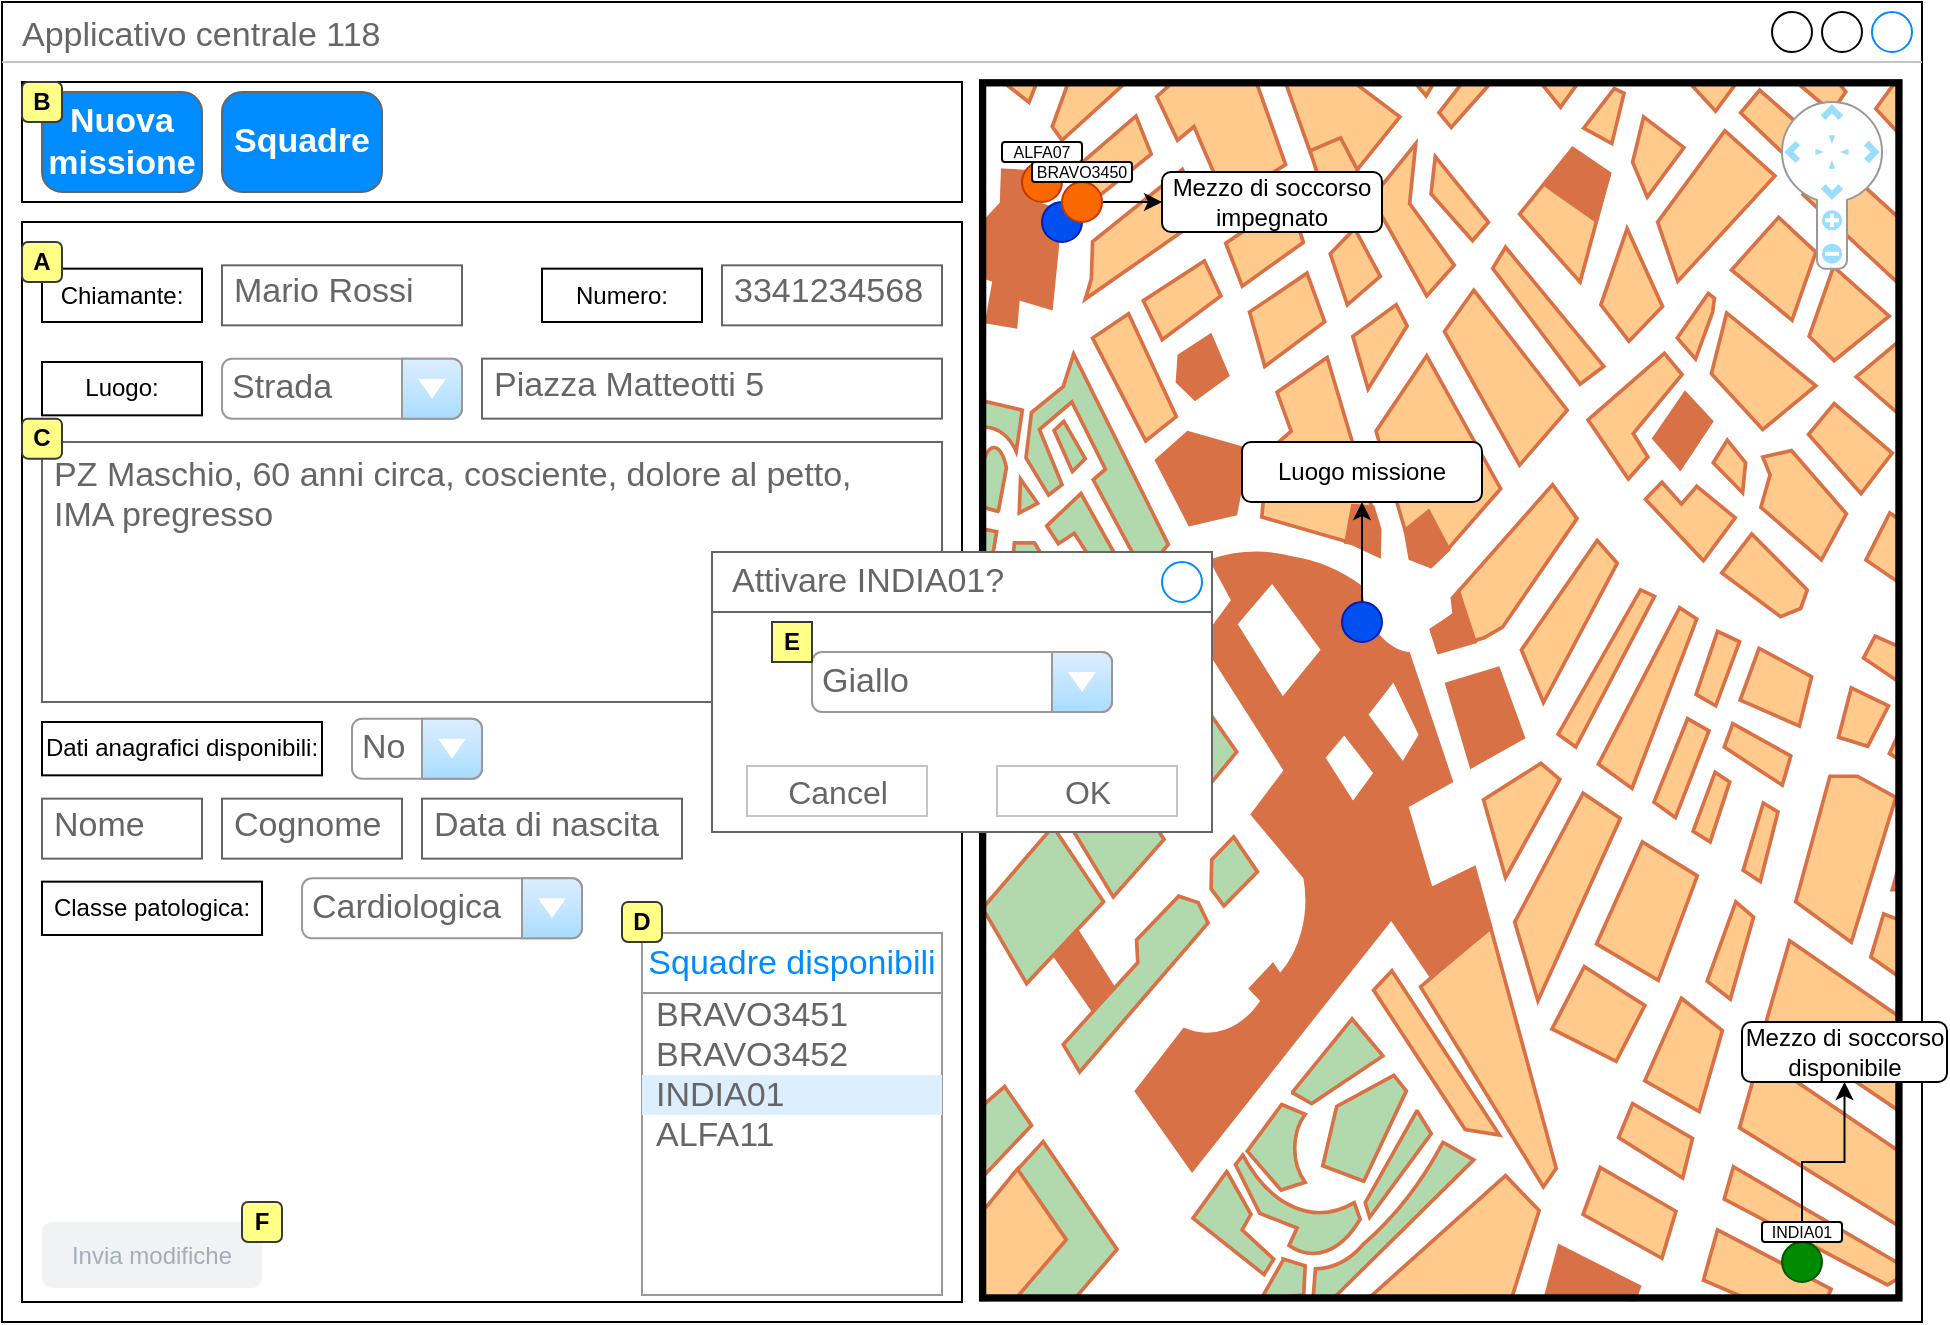 <mxfile version="24.0.4" type="device" pages="3">
  <diagram name="Centrale" id="j_mehAQaGmbBfb88ycC4">
    <mxGraphModel dx="2389" dy="1069" grid="1" gridSize="10" guides="1" tooltips="1" connect="1" arrows="1" fold="1" page="1" pageScale="1" pageWidth="827" pageHeight="1169" math="0" shadow="0">
      <root>
        <mxCell id="0" />
        <mxCell id="1" parent="0" />
        <mxCell id="FlXLi9PUTKlSXyYW-GBi-1" value="Applicativo centrale 118" style="strokeWidth=1;shadow=0;dashed=0;align=center;html=1;shape=mxgraph.mockup.containers.window;align=left;verticalAlign=top;spacingLeft=8;strokeColor2=#008cff;strokeColor3=#c4c4c4;fontColor=#666666;mainText=;fontSize=17;labelBackgroundColor=none;whiteSpace=wrap;" parent="1" vertex="1">
          <mxGeometry x="-820" y="10" width="960" height="660" as="geometry" />
        </mxCell>
        <mxCell id="FlXLi9PUTKlSXyYW-GBi-2" value="" style="verticalLabelPosition=bottom;shadow=0;dashed=0;align=center;html=1;verticalAlign=top;strokeWidth=1;shape=mxgraph.mockup.misc.map;" parent="1" vertex="1">
          <mxGeometry x="-330" y="50" width="460" height="610" as="geometry" />
        </mxCell>
        <mxCell id="FlXLi9PUTKlSXyYW-GBi-3" value="" style="verticalLabelPosition=bottom;shadow=0;dashed=0;align=center;html=1;verticalAlign=top;strokeWidth=1;shape=mxgraph.mockup.navigation.mapNavigator;fillColor2=#99ddff;strokeColor2=none;strokeColor3=#ffffff;strokeColor=#999999;" parent="1" vertex="1">
          <mxGeometry x="70" y="60" width="50" height="83.33" as="geometry" />
        </mxCell>
        <mxCell id="FlXLi9PUTKlSXyYW-GBi-13" value="" style="edgeStyle=orthogonalEdgeStyle;rounded=0;orthogonalLoop=1;jettySize=auto;html=1;" parent="1" source="FlXLi9PUTKlSXyYW-GBi-6" target="FlXLi9PUTKlSXyYW-GBi-12" edge="1">
          <mxGeometry relative="1" as="geometry" />
        </mxCell>
        <mxCell id="FlXLi9PUTKlSXyYW-GBi-6" value="" style="ellipse;whiteSpace=wrap;html=1;aspect=fixed;fillColor=#0050ef;strokeColor=#001DBC;fontColor=#ffffff;" parent="1" vertex="1">
          <mxGeometry x="-150" y="310" width="20" height="20" as="geometry" />
        </mxCell>
        <mxCell id="FlXLi9PUTKlSXyYW-GBi-15" value="" style="edgeStyle=orthogonalEdgeStyle;rounded=0;orthogonalLoop=1;jettySize=auto;html=1;" parent="1" source="FlXLi9PUTKlSXyYW-GBi-8" target="FlXLi9PUTKlSXyYW-GBi-14" edge="1">
          <mxGeometry relative="1" as="geometry" />
        </mxCell>
        <mxCell id="FlXLi9PUTKlSXyYW-GBi-8" value="" style="ellipse;whiteSpace=wrap;html=1;aspect=fixed;fillColor=#008a00;strokeColor=#005700;fontColor=#ffffff;" parent="1" vertex="1">
          <mxGeometry x="70" y="630" width="20" height="20" as="geometry" />
        </mxCell>
        <mxCell id="FlXLi9PUTKlSXyYW-GBi-9" value="" style="ellipse;whiteSpace=wrap;html=1;aspect=fixed;fillColor=#0050ef;strokeColor=#001DBC;fontColor=#ffffff;" parent="1" vertex="1">
          <mxGeometry x="-300" y="110" width="20" height="20" as="geometry" />
        </mxCell>
        <mxCell id="FlXLi9PUTKlSXyYW-GBi-17" value="" style="edgeStyle=orthogonalEdgeStyle;rounded=0;orthogonalLoop=1;jettySize=auto;html=1;" parent="1" source="FlXLi9PUTKlSXyYW-GBi-10" target="FlXLi9PUTKlSXyYW-GBi-16" edge="1">
          <mxGeometry relative="1" as="geometry" />
        </mxCell>
        <mxCell id="FlXLi9PUTKlSXyYW-GBi-10" value="" style="ellipse;whiteSpace=wrap;html=1;aspect=fixed;fillColor=#fa6800;strokeColor=#C73500;fontColor=#000000;" parent="1" vertex="1">
          <mxGeometry x="-290" y="100" width="20" height="20" as="geometry" />
        </mxCell>
        <mxCell id="FlXLi9PUTKlSXyYW-GBi-11" value="" style="ellipse;whiteSpace=wrap;html=1;aspect=fixed;fillColor=#fa6800;strokeColor=#C73500;fontColor=#000000;" parent="1" vertex="1">
          <mxGeometry x="-310" y="90" width="20" height="20" as="geometry" />
        </mxCell>
        <mxCell id="FlXLi9PUTKlSXyYW-GBi-12" value="Luogo missione" style="rounded=1;whiteSpace=wrap;html=1;" parent="1" vertex="1">
          <mxGeometry x="-200" y="230" width="120" height="30" as="geometry" />
        </mxCell>
        <mxCell id="FlXLi9PUTKlSXyYW-GBi-14" value="Mezzo di soccorso disponibile" style="rounded=1;whiteSpace=wrap;html=1;" parent="1" vertex="1">
          <mxGeometry x="50" y="520" width="102.5" height="30" as="geometry" />
        </mxCell>
        <mxCell id="FlXLi9PUTKlSXyYW-GBi-16" value="Mezzo di soccorso impegnato" style="rounded=1;whiteSpace=wrap;html=1;" parent="1" vertex="1">
          <mxGeometry x="-240" y="95" width="110" height="30" as="geometry" />
        </mxCell>
        <mxCell id="FlXLi9PUTKlSXyYW-GBi-18" value="" style="rounded=0;whiteSpace=wrap;html=1;" parent="1" vertex="1">
          <mxGeometry x="-810" y="50" width="470" height="60" as="geometry" />
        </mxCell>
        <mxCell id="FlXLi9PUTKlSXyYW-GBi-19" value="Nuova missione" style="strokeWidth=1;shadow=0;dashed=0;align=center;html=1;shape=mxgraph.mockup.buttons.button;strokeColor=#666666;fontColor=#ffffff;mainText=;buttonStyle=round;fontSize=17;fontStyle=1;fillColor=#008cff;whiteSpace=wrap;" parent="1" vertex="1">
          <mxGeometry x="-800" y="55" width="80" height="50" as="geometry" />
        </mxCell>
        <mxCell id="FlXLi9PUTKlSXyYW-GBi-20" value="" style="rounded=0;whiteSpace=wrap;html=1;" parent="1" vertex="1">
          <mxGeometry x="-810" y="120" width="470" height="540" as="geometry" />
        </mxCell>
        <mxCell id="FlXLi9PUTKlSXyYW-GBi-21" value="Mario Rossi" style="strokeWidth=1;shadow=0;dashed=0;align=center;html=1;shape=mxgraph.mockup.text.textBox;fontColor=#666666;align=left;fontSize=17;spacingLeft=4;spacingTop=-3;whiteSpace=wrap;strokeColor=#666666;mainText=" parent="1" vertex="1">
          <mxGeometry x="-710" y="141.67" width="120" height="30" as="geometry" />
        </mxCell>
        <mxCell id="FlXLi9PUTKlSXyYW-GBi-23" value="Chiamante:" style="rounded=0;whiteSpace=wrap;html=1;" parent="1" vertex="1">
          <mxGeometry x="-800" y="143.33" width="80" height="26.67" as="geometry" />
        </mxCell>
        <mxCell id="FlXLi9PUTKlSXyYW-GBi-24" value="Numero:" style="rounded=0;whiteSpace=wrap;html=1;" parent="1" vertex="1">
          <mxGeometry x="-550" y="143.33" width="80" height="26.67" as="geometry" />
        </mxCell>
        <mxCell id="FlXLi9PUTKlSXyYW-GBi-25" value="3341234568" style="strokeWidth=1;shadow=0;dashed=0;align=center;html=1;shape=mxgraph.mockup.text.textBox;fontColor=#666666;align=left;fontSize=17;spacingLeft=4;spacingTop=-3;whiteSpace=wrap;strokeColor=#666666;mainText=" parent="1" vertex="1">
          <mxGeometry x="-460" y="141.67" width="110" height="30" as="geometry" />
        </mxCell>
        <mxCell id="FlXLi9PUTKlSXyYW-GBi-26" value="Squadre" style="strokeWidth=1;shadow=0;dashed=0;align=center;html=1;shape=mxgraph.mockup.buttons.button;strokeColor=#666666;fontColor=#ffffff;mainText=;buttonStyle=round;fontSize=17;fontStyle=1;fillColor=#008cff;whiteSpace=wrap;" parent="1" vertex="1">
          <mxGeometry x="-710" y="55" width="80" height="50" as="geometry" />
        </mxCell>
        <mxCell id="FlXLi9PUTKlSXyYW-GBi-28" value="PZ Maschio, 60 anni circa, cosciente, dolore al petto,&lt;div&gt;IMA pregresso&lt;/div&gt;" style="strokeWidth=1;shadow=0;dashed=0;align=center;html=1;shape=mxgraph.mockup.text.textBox;fontColor=#666666;align=left;fontSize=17;spacingLeft=4;spacingTop=0;whiteSpace=wrap;strokeColor=#666666;mainText=;labelPosition=center;verticalLabelPosition=middle;verticalAlign=top;spacing=2;" parent="1" vertex="1">
          <mxGeometry x="-800" y="230" width="450" height="130" as="geometry" />
        </mxCell>
        <mxCell id="FlXLi9PUTKlSXyYW-GBi-31" value="ALFA07" style="rounded=1;whiteSpace=wrap;html=1;fontSize=8;" parent="1" vertex="1">
          <mxGeometry x="-320" y="80" width="40" height="10" as="geometry" />
        </mxCell>
        <mxCell id="FlXLi9PUTKlSXyYW-GBi-32" value="BRAVO3450" style="rounded=1;whiteSpace=wrap;html=1;fontSize=8;" parent="1" vertex="1">
          <mxGeometry x="-305" y="90" width="50" height="10" as="geometry" />
        </mxCell>
        <mxCell id="FlXLi9PUTKlSXyYW-GBi-33" value="INDIA01" style="rounded=1;whiteSpace=wrap;html=1;fontSize=8;" parent="1" vertex="1">
          <mxGeometry x="60" y="620" width="40" height="10" as="geometry" />
        </mxCell>
        <mxCell id="FlXLi9PUTKlSXyYW-GBi-35" value="" style="strokeWidth=1;shadow=0;dashed=0;align=center;html=1;shape=mxgraph.mockup.forms.rrect;rSize=0;strokeColor=#999999;fillColor=#ffffff;" parent="1" vertex="1">
          <mxGeometry x="-500" y="476.5" width="150" height="180" as="geometry" />
        </mxCell>
        <mxCell id="FlXLi9PUTKlSXyYW-GBi-36" value="Squadre disponibili" style="strokeWidth=1;shadow=0;dashed=0;align=center;html=1;shape=mxgraph.mockup.forms.rrect;rSize=0;strokeColor=#999999;fontColor=#008cff;fontSize=17;fillColor=#ffffff;resizeWidth=1;whiteSpace=wrap;" parent="FlXLi9PUTKlSXyYW-GBi-35" vertex="1">
          <mxGeometry width="150" height="30" relative="1" as="geometry">
            <mxPoint y="-1" as="offset" />
          </mxGeometry>
        </mxCell>
        <mxCell id="FlXLi9PUTKlSXyYW-GBi-37" value="BRAVO3451" style="strokeWidth=1;shadow=0;dashed=0;align=center;html=1;shape=mxgraph.mockup.forms.anchor;fontSize=17;fontColor=#666666;align=left;spacingLeft=5;resizeWidth=1;whiteSpace=wrap;" parent="FlXLi9PUTKlSXyYW-GBi-35" vertex="1">
          <mxGeometry width="150" height="20" relative="1" as="geometry">
            <mxPoint y="30" as="offset" />
          </mxGeometry>
        </mxCell>
        <mxCell id="FlXLi9PUTKlSXyYW-GBi-38" value="BRAVO3452" style="strokeWidth=1;shadow=0;dashed=0;align=center;html=1;shape=mxgraph.mockup.forms.anchor;fontSize=17;fontColor=#666666;align=left;spacingLeft=5;resizeWidth=1;whiteSpace=wrap;" parent="FlXLi9PUTKlSXyYW-GBi-35" vertex="1">
          <mxGeometry width="150" height="20" relative="1" as="geometry">
            <mxPoint y="50" as="offset" />
          </mxGeometry>
        </mxCell>
        <mxCell id="FlXLi9PUTKlSXyYW-GBi-39" value="INDIA01" style="strokeWidth=1;shadow=0;dashed=0;align=center;html=1;shape=mxgraph.mockup.forms.rrect;rSize=0;fontSize=17;fontColor=#666666;align=left;spacingLeft=5;fillColor=#ddeeff;strokeColor=none;resizeWidth=1;whiteSpace=wrap;" parent="FlXLi9PUTKlSXyYW-GBi-35" vertex="1">
          <mxGeometry width="150" height="20" relative="1" as="geometry">
            <mxPoint y="70" as="offset" />
          </mxGeometry>
        </mxCell>
        <mxCell id="FlXLi9PUTKlSXyYW-GBi-40" value="ALFA11" style="strokeWidth=1;shadow=0;dashed=0;align=center;html=1;shape=mxgraph.mockup.forms.anchor;fontSize=17;fontColor=#666666;align=left;spacingLeft=5;resizeWidth=1;whiteSpace=wrap;" parent="FlXLi9PUTKlSXyYW-GBi-35" vertex="1">
          <mxGeometry width="150" height="20" relative="1" as="geometry">
            <mxPoint y="90" as="offset" />
          </mxGeometry>
        </mxCell>
        <mxCell id="FlXLi9PUTKlSXyYW-GBi-61" value="D" style="rounded=1;whiteSpace=wrap;html=1;fillColor=#ffff88;strokeColor=#36393d;fontStyle=1" parent="FlXLi9PUTKlSXyYW-GBi-35" vertex="1">
          <mxGeometry x="-10" y="-16.5" width="20" height="20" as="geometry" />
        </mxCell>
        <mxCell id="FlXLi9PUTKlSXyYW-GBi-41" value="" style="strokeWidth=1;shadow=0;dashed=0;align=center;html=1;shape=mxgraph.mockup.containers.rrect;rSize=0;strokeColor=#666666;fontColor=#666666;fontSize=17;verticalAlign=top;whiteSpace=wrap;fillColor=#ffffff;spacingTop=32;" parent="1" vertex="1">
          <mxGeometry x="-465" y="285" width="250" height="140" as="geometry" />
        </mxCell>
        <mxCell id="FlXLi9PUTKlSXyYW-GBi-42" value="Attivare INDIA01?" style="strokeWidth=1;shadow=0;dashed=0;align=center;html=1;shape=mxgraph.mockup.containers.rrect;rSize=0;fontSize=17;fontColor=#666666;strokeColor=#666666;align=left;spacingLeft=8;fillColor=none;resizeWidth=1;whiteSpace=wrap;" parent="FlXLi9PUTKlSXyYW-GBi-41" vertex="1">
          <mxGeometry width="250" height="30" relative="1" as="geometry" />
        </mxCell>
        <mxCell id="FlXLi9PUTKlSXyYW-GBi-43" value="" style="shape=ellipse;strokeColor=#008cff;resizable=0;fillColor=none;html=1;" parent="FlXLi9PUTKlSXyYW-GBi-42" vertex="1">
          <mxGeometry x="1" y="0.5" width="20" height="20" relative="1" as="geometry">
            <mxPoint x="-25" y="-10" as="offset" />
          </mxGeometry>
        </mxCell>
        <mxCell id="FlXLi9PUTKlSXyYW-GBi-44" value="Cancel" style="strokeWidth=1;shadow=0;dashed=0;align=center;html=1;shape=mxgraph.mockup.containers.rrect;rSize=0;fontSize=16;fontColor=#666666;strokeColor=#c4c4c4;whiteSpace=wrap;fillColor=none;" parent="FlXLi9PUTKlSXyYW-GBi-41" vertex="1">
          <mxGeometry x="0.25" y="1" width="90" height="25" relative="1" as="geometry">
            <mxPoint x="-45" y="-33" as="offset" />
          </mxGeometry>
        </mxCell>
        <mxCell id="FlXLi9PUTKlSXyYW-GBi-45" value="OK" style="strokeWidth=1;shadow=0;dashed=0;align=center;html=1;shape=mxgraph.mockup.containers.rrect;rSize=0;fontSize=16;fontColor=#666666;strokeColor=#c4c4c4;whiteSpace=wrap;fillColor=none;" parent="FlXLi9PUTKlSXyYW-GBi-41" vertex="1">
          <mxGeometry x="0.75" y="1" width="90" height="25" relative="1" as="geometry">
            <mxPoint x="-45" y="-33" as="offset" />
          </mxGeometry>
        </mxCell>
        <mxCell id="FlXLi9PUTKlSXyYW-GBi-46" value="Giallo" style="strokeWidth=1;shadow=0;dashed=0;align=center;html=1;shape=mxgraph.mockup.forms.comboBox;strokeColor=#999999;fillColor=#ddeeff;align=left;fillColor2=#aaddff;mainText=;fontColor=#666666;fontSize=17;spacingLeft=3;" parent="FlXLi9PUTKlSXyYW-GBi-41" vertex="1">
          <mxGeometry x="50" y="50" width="150" height="30" as="geometry" />
        </mxCell>
        <mxCell id="FlXLi9PUTKlSXyYW-GBi-62" value="E" style="rounded=1;whiteSpace=wrap;html=1;fillColor=#ffff88;strokeColor=#36393d;fontStyle=1;arcSize=0;" parent="FlXLi9PUTKlSXyYW-GBi-41" vertex="1">
          <mxGeometry x="30" y="35" width="20" height="20" as="geometry" />
        </mxCell>
        <mxCell id="FlXLi9PUTKlSXyYW-GBi-47" value="Luogo:" style="rounded=0;whiteSpace=wrap;html=1;" parent="1" vertex="1">
          <mxGeometry x="-800" y="190" width="80" height="26.67" as="geometry" />
        </mxCell>
        <mxCell id="FlXLi9PUTKlSXyYW-GBi-48" value="Strada" style="strokeWidth=1;shadow=0;dashed=0;align=center;html=1;shape=mxgraph.mockup.forms.comboBox;strokeColor=#999999;fillColor=#ddeeff;align=left;fillColor2=#aaddff;mainText=;fontColor=#666666;fontSize=17;spacingLeft=3;" parent="1" vertex="1">
          <mxGeometry x="-710" y="188.33" width="120" height="30" as="geometry" />
        </mxCell>
        <mxCell id="FlXLi9PUTKlSXyYW-GBi-49" value="Piazza Matteotti 5" style="strokeWidth=1;shadow=0;dashed=0;align=center;html=1;shape=mxgraph.mockup.text.textBox;fontColor=#666666;align=left;fontSize=17;spacingLeft=4;spacingTop=-3;whiteSpace=wrap;strokeColor=#666666;mainText=" parent="1" vertex="1">
          <mxGeometry x="-580" y="188.33" width="230" height="30" as="geometry" />
        </mxCell>
        <mxCell id="FlXLi9PUTKlSXyYW-GBi-50" value="Classe patologica:" style="rounded=0;whiteSpace=wrap;html=1;" parent="1" vertex="1">
          <mxGeometry x="-800" y="449.83" width="110" height="26.67" as="geometry" />
        </mxCell>
        <mxCell id="FlXLi9PUTKlSXyYW-GBi-51" value="Cardiologica" style="strokeWidth=1;shadow=0;dashed=0;align=center;html=1;shape=mxgraph.mockup.forms.comboBox;strokeColor=#999999;fillColor=#ddeeff;align=left;fillColor2=#aaddff;mainText=;fontColor=#666666;fontSize=17;spacingLeft=3;" parent="1" vertex="1">
          <mxGeometry x="-670" y="448.17" width="140" height="30" as="geometry" />
        </mxCell>
        <mxCell id="FlXLi9PUTKlSXyYW-GBi-52" value="Invia modifiche" style="rounded=1;align=center;fillColor=#F1F2F4;strokeColor=none;html=1;whiteSpace=wrap;fontColor=#A5ADBA;fontSize=12" parent="1" vertex="1">
          <mxGeometry x="-800" y="620" width="110" height="33" as="geometry" />
        </mxCell>
        <mxCell id="FlXLi9PUTKlSXyYW-GBi-53" value="Dati anagrafici disponibili:" style="rounded=0;whiteSpace=wrap;html=1;" parent="1" vertex="1">
          <mxGeometry x="-800" y="370" width="140" height="26.67" as="geometry" />
        </mxCell>
        <mxCell id="FlXLi9PUTKlSXyYW-GBi-54" value="No" style="strokeWidth=1;shadow=0;dashed=0;align=center;html=1;shape=mxgraph.mockup.forms.comboBox;strokeColor=#999999;fillColor=#ddeeff;align=left;fillColor2=#aaddff;mainText=;fontColor=#666666;fontSize=17;spacingLeft=3;" parent="1" vertex="1">
          <mxGeometry x="-645" y="368.33" width="65" height="30" as="geometry" />
        </mxCell>
        <mxCell id="FlXLi9PUTKlSXyYW-GBi-55" value="Nome" style="strokeWidth=1;shadow=0;dashed=0;align=center;html=1;shape=mxgraph.mockup.text.textBox;fontColor=#666666;align=left;fontSize=17;spacingLeft=4;spacingTop=-3;whiteSpace=wrap;strokeColor=#666666;mainText=" parent="1" vertex="1">
          <mxGeometry x="-800" y="408.33" width="80" height="30" as="geometry" />
        </mxCell>
        <mxCell id="FlXLi9PUTKlSXyYW-GBi-56" value="Cognome" style="strokeWidth=1;shadow=0;dashed=0;align=center;html=1;shape=mxgraph.mockup.text.textBox;fontColor=#666666;align=left;fontSize=17;spacingLeft=4;spacingTop=-3;whiteSpace=wrap;strokeColor=#666666;mainText=" parent="1" vertex="1">
          <mxGeometry x="-710" y="408.33" width="90" height="30" as="geometry" />
        </mxCell>
        <mxCell id="FlXLi9PUTKlSXyYW-GBi-57" value="Data di nascita" style="strokeWidth=1;shadow=0;dashed=0;align=center;html=1;shape=mxgraph.mockup.text.textBox;fontColor=#666666;align=left;fontSize=17;spacingLeft=4;spacingTop=-3;whiteSpace=wrap;strokeColor=#666666;mainText=" parent="1" vertex="1">
          <mxGeometry x="-610" y="408.33" width="130" height="30" as="geometry" />
        </mxCell>
        <mxCell id="FlXLi9PUTKlSXyYW-GBi-58" value="A" style="rounded=1;whiteSpace=wrap;html=1;fillColor=#ffff88;strokeColor=#36393d;fontStyle=1" parent="1" vertex="1">
          <mxGeometry x="-810" y="130" width="20" height="20" as="geometry" />
        </mxCell>
        <mxCell id="FlXLi9PUTKlSXyYW-GBi-59" value="B" style="rounded=1;whiteSpace=wrap;html=1;fillColor=#ffff88;strokeColor=#36393d;fontStyle=1" parent="1" vertex="1">
          <mxGeometry x="-810" y="50" width="20" height="20" as="geometry" />
        </mxCell>
        <mxCell id="FlXLi9PUTKlSXyYW-GBi-60" value="C" style="rounded=1;whiteSpace=wrap;html=1;fillColor=#ffff88;strokeColor=#36393d;fontStyle=1" parent="1" vertex="1">
          <mxGeometry x="-810" y="218.33" width="20" height="20" as="geometry" />
        </mxCell>
        <mxCell id="FlXLi9PUTKlSXyYW-GBi-63" value="F" style="rounded=1;whiteSpace=wrap;html=1;fillColor=#ffff88;strokeColor=#36393d;fontStyle=1" parent="1" vertex="1">
          <mxGeometry x="-700" y="610" width="20" height="20" as="geometry" />
        </mxCell>
      </root>
    </mxGraphModel>
  </diagram>
  <diagram id="mwQx7Vkl1zjuiAvlW33H" name="Soccorritore">
    <mxGraphModel dx="276" dy="189" grid="1" gridSize="10" guides="1" tooltips="1" connect="1" arrows="1" fold="1" page="1" pageScale="1" pageWidth="827" pageHeight="1169" math="0" shadow="0">
      <root>
        <mxCell id="0" />
        <mxCell id="1" parent="0" />
        <mxCell id="g4i-LQGanAq15sm48yY7-1" value="" style="verticalLabelPosition=bottom;verticalAlign=top;html=1;shadow=0;dashed=0;strokeWidth=1;shape=mxgraph.android.tab2;strokeColor=#c0c0c0;" vertex="1" parent="1">
          <mxGeometry x="5" y="8.68" width="505" height="721.32" as="geometry" />
        </mxCell>
        <mxCell id="g4i-LQGanAq15sm48yY7-8" value="Mario" style="strokeWidth=1;shadow=0;dashed=0;align=center;html=1;shape=mxgraph.mockup.text.textBox;fontColor=#666666;align=left;fontSize=17;spacingLeft=4;spacingTop=-3;whiteSpace=wrap;strokeColor=#666666;mainText=" vertex="1" parent="1">
          <mxGeometry x="120" y="70" width="90" height="30" as="geometry" />
        </mxCell>
        <mxCell id="g4i-LQGanAq15sm48yY7-9" value="Rossi" style="strokeWidth=1;shadow=0;dashed=0;align=center;html=1;shape=mxgraph.mockup.text.textBox;fontColor=#666666;align=left;fontSize=17;spacingLeft=4;spacingTop=-3;whiteSpace=wrap;strokeColor=#666666;mainText=" vertex="1" parent="1">
          <mxGeometry x="230" y="70" width="120" height="30" as="geometry" />
        </mxCell>
        <mxCell id="g4i-LQGanAq15sm48yY7-10" value="Nome:" style="text;html=1;align=center;verticalAlign=middle;whiteSpace=wrap;rounded=0;" vertex="1" parent="1">
          <mxGeometry x="60" y="70" width="50" height="30" as="geometry" />
        </mxCell>
        <mxCell id="g4i-LQGanAq15sm48yY7-12" value="Data di nascita:" style="text;html=1;align=center;verticalAlign=middle;whiteSpace=wrap;rounded=0;" vertex="1" parent="1">
          <mxGeometry x="60" y="110" width="90" height="30" as="geometry" />
        </mxCell>
        <mxCell id="g4i-LQGanAq15sm48yY7-13" value="14/4/1965" style="strokeWidth=1;shadow=0;dashed=0;align=center;html=1;shape=mxgraph.mockup.text.textBox;fontColor=#666666;align=left;fontSize=17;spacingLeft=4;spacingTop=-3;whiteSpace=wrap;strokeColor=#666666;mainText=" vertex="1" parent="1">
          <mxGeometry x="160" y="110" width="90" height="30" as="geometry" />
        </mxCell>
        <mxCell id="g4i-LQGanAq15sm48yY7-14" value="Luogo di nascita:" style="text;html=1;align=center;verticalAlign=middle;whiteSpace=wrap;rounded=0;" vertex="1" parent="1">
          <mxGeometry x="60" y="150" width="100" height="30" as="geometry" />
        </mxCell>
        <mxCell id="g4i-LQGanAq15sm48yY7-15" value="Firenze" style="strokeWidth=1;shadow=0;dashed=0;align=center;html=1;shape=mxgraph.mockup.text.textBox;fontColor=#666666;align=left;fontSize=17;spacingLeft=4;spacingTop=-3;whiteSpace=wrap;strokeColor=#666666;mainText=" vertex="1" parent="1">
          <mxGeometry x="170" y="150" width="180" height="30" as="geometry" />
        </mxCell>
        <mxCell id="g4i-LQGanAq15sm48yY7-16" value="Cittadinanza:" style="text;html=1;align=center;verticalAlign=middle;whiteSpace=wrap;rounded=0;" vertex="1" parent="1">
          <mxGeometry x="60" y="190" width="90" height="30" as="geometry" />
        </mxCell>
        <mxCell id="g4i-LQGanAq15sm48yY7-17" value="Italiana" style="strokeWidth=1;shadow=0;dashed=0;align=center;html=1;shape=mxgraph.mockup.text.textBox;fontColor=#666666;align=left;fontSize=17;spacingLeft=4;spacingTop=-3;whiteSpace=wrap;strokeColor=#666666;mainText=" vertex="1" parent="1">
          <mxGeometry x="160" y="190" width="190" height="30" as="geometry" />
        </mxCell>
        <mxCell id="g4i-LQGanAq15sm48yY7-20" value="Codice fiscale:" style="text;html=1;align=center;verticalAlign=middle;whiteSpace=wrap;rounded=0;" vertex="1" parent="1">
          <mxGeometry x="62.5" y="270" width="90" height="30" as="geometry" />
        </mxCell>
        <mxCell id="g4i-LQGanAq15sm48yY7-21" value="" style="strokeWidth=1;shadow=0;dashed=0;align=center;html=1;shape=mxgraph.mockup.text.textBox;fontColor=#666666;align=left;fontSize=17;spacingLeft=4;spacingTop=-3;whiteSpace=wrap;strokeColor=#666666;mainText=" vertex="1" parent="1">
          <mxGeometry x="162.5" y="270" width="190" height="30" as="geometry" />
        </mxCell>
        <mxCell id="g4i-LQGanAq15sm48yY7-22" value="Calcola" style="strokeWidth=1;shadow=0;dashed=0;align=center;html=1;shape=mxgraph.mockup.buttons.button;strokeColor=#666666;fontColor=#ffffff;mainText=;buttonStyle=round;fontSize=17;fontStyle=1;fillColor=#008cff;whiteSpace=wrap;" vertex="1" parent="1">
          <mxGeometry x="362.5" y="270" width="67.5" height="30" as="geometry" />
        </mxCell>
        <mxCell id="g4i-LQGanAq15sm48yY7-23" value="Sesso:" style="text;html=1;align=center;verticalAlign=middle;whiteSpace=wrap;rounded=0;" vertex="1" parent="1">
          <mxGeometry x="62.5" y="230" width="57.5" height="30" as="geometry" />
        </mxCell>
        <mxCell id="g4i-LQGanAq15sm48yY7-25" value="Maschio" style="strokeWidth=1;shadow=0;dashed=0;align=center;html=1;shape=mxgraph.mockup.forms.comboBox;strokeColor=#999999;fillColor=#ddeeff;align=left;fillColor2=#aaddff;mainText=;fontColor=#666666;fontSize=17;spacingLeft=3;" vertex="1" parent="1">
          <mxGeometry x="160" y="230" width="150" height="30" as="geometry" />
        </mxCell>
        <mxCell id="g4i-LQGanAq15sm48yY7-26" value="" style="verticalLabelPosition=bottom;shadow=0;dashed=0;align=center;html=1;verticalAlign=top;strokeWidth=1;shape=mxgraph.mockup.forms.splitter;strokeColor=#999999;" vertex="1" parent="1">
          <mxGeometry x="60" y="340" width="380" height="10" as="geometry" />
        </mxCell>
        <mxCell id="g4i-LQGanAq15sm48yY7-27" value="Condividi anagrafica" style="strokeWidth=1;shadow=0;dashed=0;align=center;html=1;shape=mxgraph.mockup.buttons.button;strokeColor=#666666;fontColor=#ffffff;mainText=;buttonStyle=round;fontSize=17;fontStyle=1;fillColor=#008cff;whiteSpace=wrap;" vertex="1" parent="1">
          <mxGeometry x="152.5" y="310" width="190" height="20" as="geometry" />
        </mxCell>
        <mxCell id="g4i-LQGanAq15sm48yY7-28" value="Frequenza cardiaca:" style="text;html=1;align=center;verticalAlign=middle;whiteSpace=wrap;rounded=0;" vertex="1" parent="1">
          <mxGeometry x="60" y="360" width="120" height="30" as="geometry" />
        </mxCell>
        <mxCell id="g4i-LQGanAq15sm48yY7-29" value="130" style="strokeWidth=1;shadow=0;dashed=0;align=center;html=1;shape=mxgraph.mockup.text.textBox;fontColor=#666666;align=left;fontSize=17;spacingLeft=4;spacingTop=-3;whiteSpace=wrap;strokeColor=#666666;mainText=" vertex="1" parent="1">
          <mxGeometry x="190" y="360" width="70" height="30" as="geometry" />
        </mxCell>
        <mxCell id="g4i-LQGanAq15sm48yY7-30" value="61" style="strokeWidth=1;shadow=0;dashed=0;align=center;html=1;shape=mxgraph.mockup.text.textBox;fontColor=#666666;align=left;fontSize=17;spacingLeft=4;spacingTop=-3;whiteSpace=wrap;strokeColor=#666666;mainText=" vertex="1" parent="1">
          <mxGeometry x="211.25" y="400" width="70" height="30" as="geometry" />
        </mxCell>
        <mxCell id="g4i-LQGanAq15sm48yY7-31" value="Pressione:" style="text;html=1;align=center;verticalAlign=middle;whiteSpace=wrap;rounded=0;" vertex="1" parent="1">
          <mxGeometry x="60" y="400" width="70" height="30" as="geometry" />
        </mxCell>
        <mxCell id="g4i-LQGanAq15sm48yY7-32" value="94" style="strokeWidth=1;shadow=0;dashed=0;align=center;html=1;shape=mxgraph.mockup.text.textBox;fontColor=#666666;align=left;fontSize=17;spacingLeft=4;spacingTop=-3;whiteSpace=wrap;strokeColor=#666666;mainText=" vertex="1" parent="1">
          <mxGeometry x="130" y="400" width="70" height="30" as="geometry" />
        </mxCell>
        <mxCell id="g4i-LQGanAq15sm48yY7-33" value="SP02:" style="text;html=1;align=center;verticalAlign=middle;whiteSpace=wrap;rounded=0;" vertex="1" parent="1">
          <mxGeometry x="60" y="440" width="50" height="30" as="geometry" />
        </mxCell>
        <mxCell id="g4i-LQGanAq15sm48yY7-34" value="95" style="strokeWidth=1;shadow=0;dashed=0;align=center;html=1;shape=mxgraph.mockup.text.textBox;fontColor=#666666;align=left;fontSize=17;spacingLeft=4;spacingTop=-3;whiteSpace=wrap;strokeColor=#666666;mainText=" vertex="1" parent="1">
          <mxGeometry x="130" y="440" width="70" height="30" as="geometry" />
        </mxCell>
        <mxCell id="g4i-LQGanAq15sm48yY7-35" value="Temperatura:" style="text;html=1;align=center;verticalAlign=middle;whiteSpace=wrap;rounded=0;" vertex="1" parent="1">
          <mxGeometry x="60" y="480" width="80" height="30" as="geometry" />
        </mxCell>
        <mxCell id="g4i-LQGanAq15sm48yY7-36" value="" style="strokeWidth=1;shadow=0;dashed=0;align=center;html=1;shape=mxgraph.mockup.text.textBox;fontColor=#666666;align=left;fontSize=17;spacingLeft=4;spacingTop=-3;whiteSpace=wrap;strokeColor=#666666;mainText=" vertex="1" parent="1">
          <mxGeometry x="141.25" y="480" width="70" height="30" as="geometry" />
        </mxCell>
        <mxCell id="g4i-LQGanAq15sm48yY7-37" value="Esito:" style="text;html=1;align=center;verticalAlign=middle;whiteSpace=wrap;rounded=0;" vertex="1" parent="1">
          <mxGeometry x="60" y="600" width="37.5" height="30" as="geometry" />
        </mxCell>
        <mxCell id="g4i-LQGanAq15sm48yY7-39" value="Trasporto in PS" style="strokeWidth=1;shadow=0;dashed=0;align=center;html=1;shape=mxgraph.mockup.forms.comboBox;strokeColor=#999999;fillColor=#ddeeff;align=left;fillColor2=#aaddff;mainText=;fontColor=#666666;fontSize=17;spacingLeft=3;" vertex="1" parent="1">
          <mxGeometry x="107.5" y="600" width="160" height="30" as="geometry" />
        </mxCell>
        <mxCell id="g4i-LQGanAq15sm48yY7-40" value="Codice:" style="text;html=1;align=center;verticalAlign=middle;whiteSpace=wrap;rounded=0;" vertex="1" parent="1">
          <mxGeometry x="270" y="600" width="50" height="30" as="geometry" />
        </mxCell>
        <mxCell id="g4i-LQGanAq15sm48yY7-42" value="Giallo" style="strokeWidth=1;shadow=0;dashed=0;align=center;html=1;shape=mxgraph.mockup.forms.comboBox;strokeColor=#999999;fillColor=#ddeeff;align=left;fillColor2=#aaddff;mainText=;fontColor=#666666;fontSize=17;spacingLeft=3;" vertex="1" parent="1">
          <mxGeometry x="327.5" y="600" width="100" height="30" as="geometry" />
        </mxCell>
        <mxCell id="g4i-LQGanAq15sm48yY7-43" value="Destinazione:" style="text;html=1;align=center;verticalAlign=middle;whiteSpace=wrap;rounded=0;" vertex="1" parent="1">
          <mxGeometry x="60" y="640" width="77.5" height="30" as="geometry" />
        </mxCell>
        <mxCell id="g4i-LQGanAq15sm48yY7-44" value="Santa Maria Nuova" style="strokeWidth=1;shadow=0;dashed=0;align=center;html=1;shape=mxgraph.mockup.forms.comboBox;strokeColor=#999999;fillColor=#ddeeff;align=left;fillColor2=#aaddff;mainText=;fontColor=#666666;fontSize=17;spacingLeft=3;" vertex="1" parent="1">
          <mxGeometry x="142.5" y="640" width="185" height="30" as="geometry" />
        </mxCell>
        <mxCell id="g4i-LQGanAq15sm48yY7-45" value="" style="verticalLabelPosition=bottom;shadow=0;dashed=0;align=center;html=1;verticalAlign=top;strokeWidth=1;shape=mxgraph.mockup.navigation.scrollBar;strokeColor=#999999;barPos=20;fillColor2=#99ddff;strokeColor2=none;direction=north;" vertex="1" parent="1">
          <mxGeometry x="440" y="60" width="12.5" height="620" as="geometry" />
        </mxCell>
        <mxCell id="g4i-LQGanAq15sm48yY7-46" value="Riferita assunzione farmaci:" style="text;html=1;align=center;verticalAlign=middle;whiteSpace=wrap;rounded=0;" vertex="1" parent="1">
          <mxGeometry x="60" y="520" width="160" height="30" as="geometry" />
        </mxCell>
        <mxCell id="g4i-LQGanAq15sm48yY7-47" value="cardioaspirina" style="strokeWidth=1;shadow=0;dashed=0;align=center;html=1;shape=mxgraph.mockup.text.textBox;fontColor=#666666;align=left;fontSize=17;spacingLeft=4;spacingTop=-3;whiteSpace=wrap;strokeColor=#666666;mainText=" vertex="1" parent="1">
          <mxGeometry x="220" y="520" width="210" height="30" as="geometry" />
        </mxCell>
        <mxCell id="g4i-LQGanAq15sm48yY7-48" value="Anamnesi:" style="text;html=1;align=center;verticalAlign=middle;whiteSpace=wrap;rounded=0;" vertex="1" parent="1">
          <mxGeometry x="65" y="560" width="70" height="30" as="geometry" />
        </mxCell>
        <mxCell id="g4i-LQGanAq15sm48yY7-49" value="IMA pregresso" style="strokeWidth=1;shadow=0;dashed=0;align=center;html=1;shape=mxgraph.mockup.text.textBox;fontColor=#666666;align=left;fontSize=17;spacingLeft=4;spacingTop=-3;whiteSpace=wrap;strokeColor=#666666;mainText=" vertex="1" parent="1">
          <mxGeometry x="135" y="560" width="210" height="30" as="geometry" />
        </mxCell>
      </root>
    </mxGraphModel>
  </diagram>
  <diagram id="V1qZLUPtwsThSAdHimVS" name="Autista">
    <mxGraphModel dx="781" dy="535" grid="1" gridSize="10" guides="1" tooltips="1" connect="1" arrows="1" fold="1" page="1" pageScale="1" pageWidth="827" pageHeight="1169" math="0" shadow="0">
      <root>
        <mxCell id="0" />
        <mxCell id="1" parent="0" />
        <mxCell id="m8ihJRzc7qvfUl7DEhMR-1" value="" style="verticalLabelPosition=bottom;verticalAlign=top;html=1;shadow=0;dashed=0;strokeWidth=1;shape=mxgraph.android.tab2;strokeColor=#c0c0c0;" vertex="1" parent="1">
          <mxGeometry x="5" y="8.68" width="505" height="721.32" as="geometry" />
        </mxCell>
        <mxCell id="m8ihJRzc7qvfUl7DEhMR-5" value="Inizio missione:" style="text;html=1;align=center;verticalAlign=middle;whiteSpace=wrap;rounded=0;" vertex="1" parent="1">
          <mxGeometry x="62.5" y="70" width="90" height="30" as="geometry" />
        </mxCell>
        <mxCell id="m8ihJRzc7qvfUl7DEhMR-6" value="26/02/2024 - 14:37" style="strokeWidth=1;shadow=0;dashed=0;align=center;html=1;shape=mxgraph.mockup.text.textBox;fontColor=#666666;align=left;fontSize=17;spacingLeft=4;spacingTop=-3;whiteSpace=wrap;strokeColor=#666666;mainText=" vertex="1" parent="1">
          <mxGeometry x="190" y="70" width="160" height="30" as="geometry" />
        </mxCell>
        <mxCell id="m8ihJRzc7qvfUl7DEhMR-16" value="" style="verticalLabelPosition=bottom;shadow=0;dashed=0;align=center;html=1;verticalAlign=top;strokeWidth=1;shape=mxgraph.mockup.forms.splitter;strokeColor=#999999;" vertex="1" parent="1">
          <mxGeometry x="60" y="390" width="380" height="10" as="geometry" />
        </mxCell>
        <mxCell id="m8ihJRzc7qvfUl7DEhMR-18" value="KM inizio:" style="text;html=1;align=center;verticalAlign=middle;whiteSpace=wrap;rounded=0;" vertex="1" parent="1">
          <mxGeometry x="60" y="410" width="80" height="30" as="geometry" />
        </mxCell>
        <mxCell id="m8ihJRzc7qvfUl7DEhMR-19" value="25691" style="strokeWidth=1;shadow=0;dashed=0;align=center;html=1;shape=mxgraph.mockup.text.textBox;fontColor=#666666;align=left;fontSize=17;spacingLeft=4;spacingTop=-3;whiteSpace=wrap;strokeColor=#666666;mainText=" vertex="1" parent="1">
          <mxGeometry x="160" y="410" width="100" height="30" as="geometry" />
        </mxCell>
        <mxCell id="m8ihJRzc7qvfUl7DEhMR-27" value="Esito:" style="text;html=1;align=center;verticalAlign=middle;whiteSpace=wrap;rounded=0;" vertex="1" parent="1">
          <mxGeometry x="66.25" y="310" width="37.5" height="30" as="geometry" />
        </mxCell>
        <mxCell id="m8ihJRzc7qvfUl7DEhMR-28" value="Trasporto in PS" style="strokeWidth=1;shadow=0;dashed=0;align=center;html=1;shape=mxgraph.mockup.forms.comboBox;strokeColor=#999999;fillColor=#ddeeff;align=left;fillColor2=#aaddff;mainText=;fontColor=#666666;fontSize=17;spacingLeft=3;" vertex="1" parent="1">
          <mxGeometry x="113.75" y="310" width="160" height="30" as="geometry" />
        </mxCell>
        <mxCell id="m8ihJRzc7qvfUl7DEhMR-29" value="Codice:" style="text;html=1;align=center;verticalAlign=middle;whiteSpace=wrap;rounded=0;" vertex="1" parent="1">
          <mxGeometry x="280" y="310" width="50" height="30" as="geometry" />
        </mxCell>
        <mxCell id="m8ihJRzc7qvfUl7DEhMR-30" value="Giallo" style="strokeWidth=1;shadow=0;dashed=0;align=center;html=1;shape=mxgraph.mockup.forms.comboBox;strokeColor=#999999;fillColor=#ddeeff;align=left;fillColor2=#aaddff;mainText=;fontColor=#666666;fontSize=17;spacingLeft=3;" vertex="1" parent="1">
          <mxGeometry x="333.75" y="310" width="100" height="30" as="geometry" />
        </mxCell>
        <mxCell id="m8ihJRzc7qvfUl7DEhMR-31" value="Destinazione:" style="text;html=1;align=center;verticalAlign=middle;whiteSpace=wrap;rounded=0;" vertex="1" parent="1">
          <mxGeometry x="66.25" y="350" width="77.5" height="30" as="geometry" />
        </mxCell>
        <mxCell id="m8ihJRzc7qvfUl7DEhMR-32" value="Santa Maria Nuova" style="strokeWidth=1;shadow=0;dashed=0;align=center;html=1;shape=mxgraph.mockup.forms.comboBox;strokeColor=#999999;fillColor=#ddeeff;align=left;fillColor2=#aaddff;mainText=;fontColor=#666666;fontSize=17;spacingLeft=3;" vertex="1" parent="1">
          <mxGeometry x="148.75" y="350" width="185" height="30" as="geometry" />
        </mxCell>
        <mxCell id="m8ihJRzc7qvfUl7DEhMR-33" value="" style="verticalLabelPosition=bottom;shadow=0;dashed=0;align=center;html=1;verticalAlign=top;strokeWidth=1;shape=mxgraph.mockup.navigation.scrollBar;strokeColor=#999999;barPos=20;fillColor2=#99ddff;strokeColor2=none;direction=north;" vertex="1" parent="1">
          <mxGeometry x="440" y="60" width="12.5" height="460" as="geometry" />
        </mxCell>
        <mxCell id="m8ihJRzc7qvfUl7DEhMR-38" value="Arrivo su obiettivo:" style="text;html=1;align=center;verticalAlign=middle;whiteSpace=wrap;rounded=0;" vertex="1" parent="1">
          <mxGeometry x="62.5" y="110" width="107.5" height="30" as="geometry" />
        </mxCell>
        <mxCell id="m8ihJRzc7qvfUl7DEhMR-39" value="26/02/2024 - 14:46" style="strokeWidth=1;shadow=0;dashed=0;align=center;html=1;shape=mxgraph.mockup.text.textBox;fontColor=#666666;align=left;fontSize=17;spacingLeft=4;spacingTop=-3;whiteSpace=wrap;strokeColor=#666666;mainText=" vertex="1" parent="1">
          <mxGeometry x="190" y="110" width="160" height="30" as="geometry" />
        </mxCell>
        <mxCell id="m8ihJRzc7qvfUl7DEhMR-40" value="Partenza da obiettivo:" style="text;html=1;align=center;verticalAlign=middle;whiteSpace=wrap;rounded=0;" vertex="1" parent="1">
          <mxGeometry x="62.5" y="150" width="127.5" height="30" as="geometry" />
        </mxCell>
        <mxCell id="m8ihJRzc7qvfUl7DEhMR-41" value="26/02/2024 - 15:09" style="strokeWidth=1;shadow=0;dashed=0;align=center;html=1;shape=mxgraph.mockup.text.textBox;fontColor=#666666;align=left;fontSize=17;spacingLeft=4;spacingTop=-3;whiteSpace=wrap;strokeColor=#666666;mainText=" vertex="1" parent="1">
          <mxGeometry x="190" y="150" width="160" height="30" as="geometry" />
        </mxCell>
        <mxCell id="m8ihJRzc7qvfUl7DEhMR-42" value="Arrivo a destinazione:" style="text;html=1;align=center;verticalAlign=middle;whiteSpace=wrap;rounded=0;" vertex="1" parent="1">
          <mxGeometry x="62.5" y="190" width="127.5" height="30" as="geometry" />
        </mxCell>
        <mxCell id="m8ihJRzc7qvfUl7DEhMR-43" value="" style="strokeWidth=1;shadow=0;dashed=0;align=center;html=1;shape=mxgraph.mockup.text.textBox;fontColor=#666666;align=left;fontSize=17;spacingLeft=4;spacingTop=-3;whiteSpace=wrap;strokeColor=#666666;mainText=" vertex="1" parent="1">
          <mxGeometry x="190" y="190" width="160" height="30" as="geometry" />
        </mxCell>
        <mxCell id="m8ihJRzc7qvfUl7DEhMR-44" value="Fine missione:" style="text;html=1;align=center;verticalAlign=middle;whiteSpace=wrap;rounded=0;" vertex="1" parent="1">
          <mxGeometry x="62.5" y="230" width="87.5" height="30" as="geometry" />
        </mxCell>
        <mxCell id="m8ihJRzc7qvfUl7DEhMR-45" value="" style="strokeWidth=1;shadow=0;dashed=0;align=center;html=1;shape=mxgraph.mockup.text.textBox;fontColor=#666666;align=left;fontSize=17;spacingLeft=4;spacingTop=-3;whiteSpace=wrap;strokeColor=#666666;mainText=" vertex="1" parent="1">
          <mxGeometry x="190" y="230" width="160" height="30" as="geometry" />
        </mxCell>
        <mxCell id="m8ihJRzc7qvfUl7DEhMR-46" value="Rientro in sede:" style="text;html=1;align=center;verticalAlign=middle;whiteSpace=wrap;rounded=0;" vertex="1" parent="1">
          <mxGeometry x="62.5" y="270" width="87.5" height="30" as="geometry" />
        </mxCell>
        <mxCell id="m8ihJRzc7qvfUl7DEhMR-47" value="" style="strokeWidth=1;shadow=0;dashed=0;align=center;html=1;shape=mxgraph.mockup.text.textBox;fontColor=#666666;align=left;fontSize=17;spacingLeft=4;spacingTop=-3;whiteSpace=wrap;strokeColor=#666666;mainText=" vertex="1" parent="1">
          <mxGeometry x="190" y="270" width="160" height="30" as="geometry" />
        </mxCell>
        <mxCell id="m8ihJRzc7qvfUl7DEhMR-48" value="KM fine:" style="text;html=1;align=center;verticalAlign=middle;whiteSpace=wrap;rounded=0;" vertex="1" parent="1">
          <mxGeometry x="60" y="450" width="80" height="30" as="geometry" />
        </mxCell>
        <mxCell id="m8ihJRzc7qvfUl7DEhMR-49" value="" style="strokeWidth=1;shadow=0;dashed=0;align=center;html=1;shape=mxgraph.mockup.text.textBox;fontColor=#666666;align=left;fontSize=17;spacingLeft=4;spacingTop=-3;whiteSpace=wrap;strokeColor=#666666;mainText=" vertex="1" parent="1">
          <mxGeometry x="160" y="450" width="100" height="30" as="geometry" />
        </mxCell>
        <mxCell id="m8ihJRzc7qvfUl7DEhMR-52" value="" style="rounded=0;whiteSpace=wrap;html=1;" vertex="1" parent="1">
          <mxGeometry x="62.5" y="520" width="397.5" height="160" as="geometry" />
        </mxCell>
        <mxCell id="m8ihJRzc7qvfUl7DEhMR-53" value="Arrivo a destinazione" style="strokeWidth=1;shadow=0;dashed=0;align=center;html=1;shape=mxgraph.mockup.buttons.button;strokeColor=#666666;fontColor=#ffffff;mainText=;buttonStyle=round;fontSize=34;fontStyle=1;fillColor=#008cff;whiteSpace=wrap;" vertex="1" parent="1">
          <mxGeometry x="70" y="530" width="380" height="140" as="geometry" />
        </mxCell>
      </root>
    </mxGraphModel>
  </diagram>
</mxfile>
